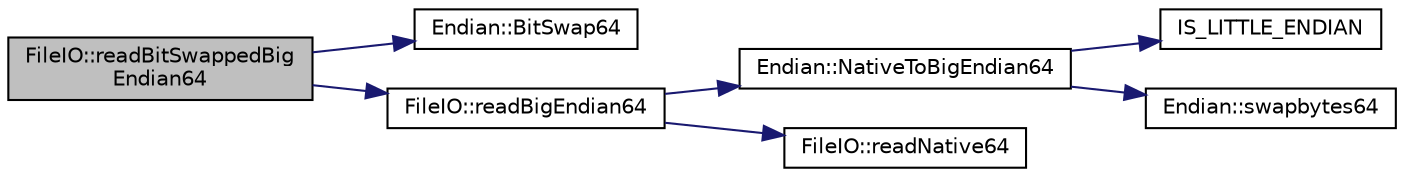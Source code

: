 digraph "FileIO::readBitSwappedBigEndian64"
{
 // INTERACTIVE_SVG=YES
 // LATEX_PDF_SIZE
  edge [fontname="Helvetica",fontsize="10",labelfontname="Helvetica",labelfontsize="10"];
  node [fontname="Helvetica",fontsize="10",shape=record];
  rankdir="LR";
  Node1 [label="FileIO::readBitSwappedBig\lEndian64",height=0.2,width=0.4,color="black", fillcolor="grey75", style="filled", fontcolor="black",tooltip=" "];
  Node1 -> Node2 [color="midnightblue",fontsize="10",style="solid",fontname="Helvetica"];
  Node2 [label="Endian::BitSwap64",height=0.2,width=0.4,color="black", fillcolor="white", style="filled",URL="$namespaceEndian.html#a57e481bbc161c01a68eadc25ae9e24c9",tooltip=" "];
  Node1 -> Node3 [color="midnightblue",fontsize="10",style="solid",fontname="Helvetica"];
  Node3 [label="FileIO::readBigEndian64",height=0.2,width=0.4,color="black", fillcolor="white", style="filled",URL="$namespaceFileIO.html#a212ace114b2fb742afa3c087d241f8a0",tooltip=" "];
  Node3 -> Node4 [color="midnightblue",fontsize="10",style="solid",fontname="Helvetica"];
  Node4 [label="Endian::NativeToBigEndian64",height=0.2,width=0.4,color="black", fillcolor="white", style="filled",URL="$namespaceEndian.html#a11c0d291e85247cd4ce004ca26bf3728",tooltip=" "];
  Node4 -> Node5 [color="midnightblue",fontsize="10",style="solid",fontname="Helvetica"];
  Node5 [label="IS_LITTLE_ENDIAN",height=0.2,width=0.4,color="black", fillcolor="white", style="filled",URL="$endianess_8h.html#a09334e77fb4b0057f3d9ef99a5ae987c",tooltip=" "];
  Node4 -> Node6 [color="midnightblue",fontsize="10",style="solid",fontname="Helvetica"];
  Node6 [label="Endian::swapbytes64",height=0.2,width=0.4,color="black", fillcolor="white", style="filled",URL="$namespaceEndian.html#ac57bf63196271e3e09c5029a4ea972e3",tooltip=" "];
  Node3 -> Node7 [color="midnightblue",fontsize="10",style="solid",fontname="Helvetica"];
  Node7 [label="FileIO::readNative64",height=0.2,width=0.4,color="black", fillcolor="white", style="filled",URL="$namespaceFileIO.html#abef79dc4b69253b2e1bc59040d72f944",tooltip=" "];
}
